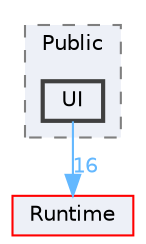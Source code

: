 digraph "UI"
{
 // INTERACTIVE_SVG=YES
 // LATEX_PDF_SIZE
  bgcolor="transparent";
  edge [fontname=Helvetica,fontsize=10,labelfontname=Helvetica,labelfontsize=10];
  node [fontname=Helvetica,fontsize=10,shape=box,height=0.2,width=0.4];
  compound=true
  subgraph clusterdir_2a1b01c7bb36124bfaeea03a0ebaf08d {
    graph [ bgcolor="#edf0f7", pencolor="grey50", label="Public", fontname=Helvetica,fontsize=10 style="filled,dashed", URL="dir_2a1b01c7bb36124bfaeea03a0ebaf08d.html",tooltip=""]
  dir_b35c0ee786e3ca0642508d5f04be215b [label="UI", fillcolor="#edf0f7", color="grey25", style="filled,bold", URL="dir_b35c0ee786e3ca0642508d5f04be215b.html",tooltip=""];
  }
  dir_7536b172fbd480bfd146a1b1acd6856b [label="Runtime", fillcolor="#edf0f7", color="red", style="filled", URL="dir_7536b172fbd480bfd146a1b1acd6856b.html",tooltip=""];
  dir_b35c0ee786e3ca0642508d5f04be215b->dir_7536b172fbd480bfd146a1b1acd6856b [headlabel="16", labeldistance=1.5 headhref="dir_001220_000984.html" href="dir_001220_000984.html" color="steelblue1" fontcolor="steelblue1"];
}
